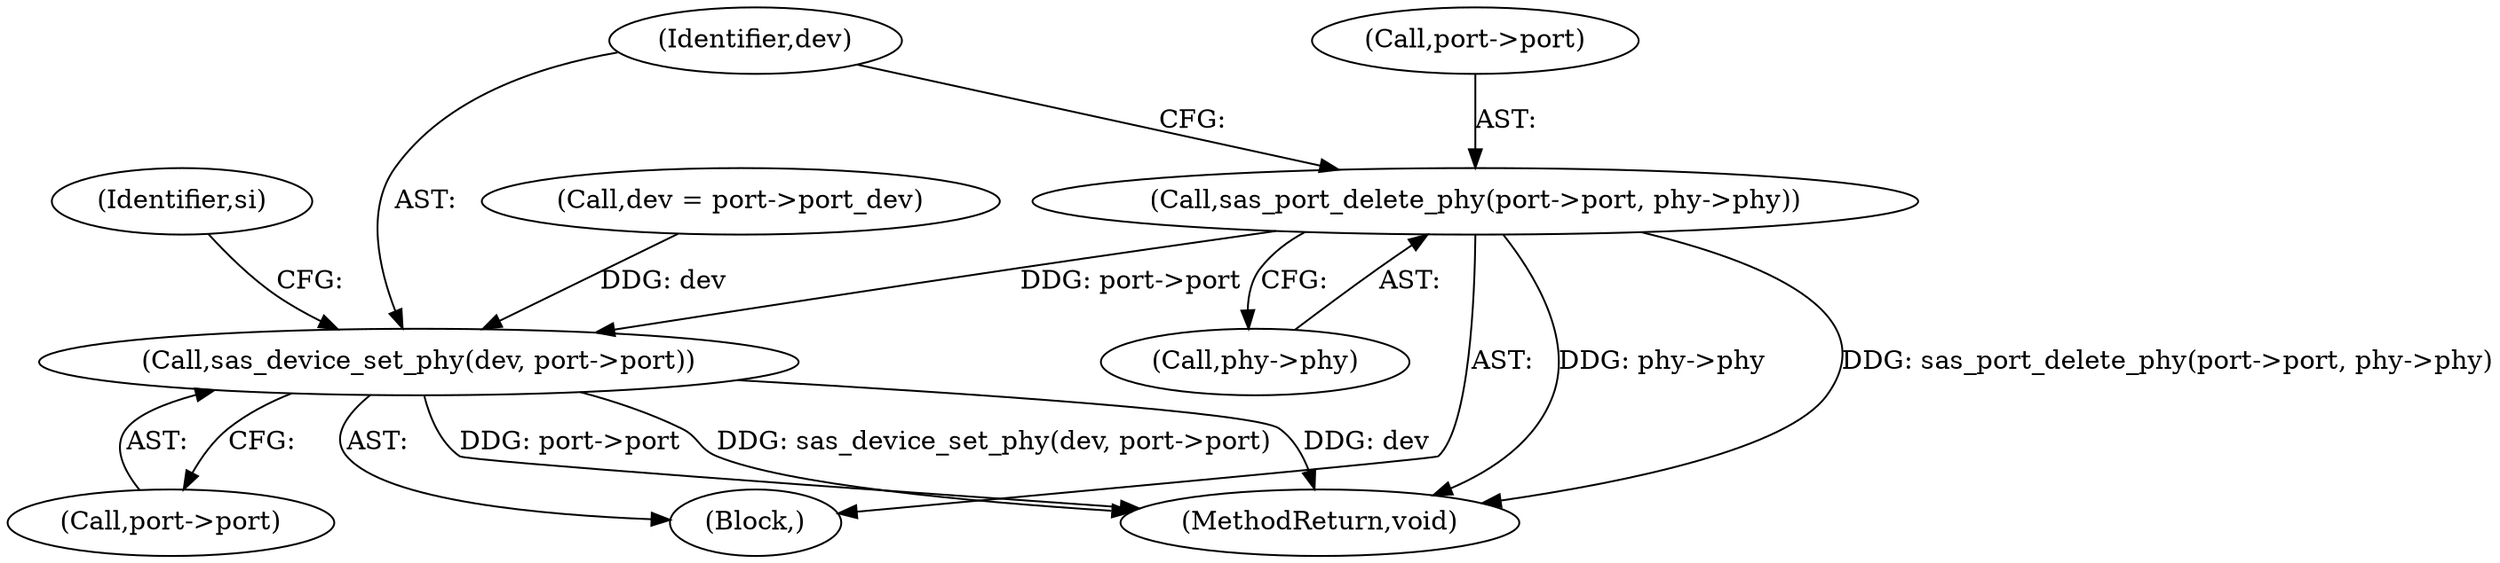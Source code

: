 digraph "0_linux_0558f33c06bb910e2879e355192227a8e8f0219d_9@API" {
"1000168" [label="(Call,sas_port_delete_phy(port->port, phy->phy))"];
"1000175" [label="(Call,sas_device_set_phy(dev, port->port))"];
"1000168" [label="(Call,sas_port_delete_phy(port->port, phy->phy))"];
"1000169" [label="(Call,port->port)"];
"1000177" [label="(Call,port->port)"];
"1000283" [label="(MethodReturn,void)"];
"1000167" [label="(Block,)"];
"1000175" [label="(Call,sas_device_set_phy(dev, port->port))"];
"1000183" [label="(Identifier,si)"];
"1000134" [label="(Call,dev = port->port_dev)"];
"1000176" [label="(Identifier,dev)"];
"1000172" [label="(Call,phy->phy)"];
"1000168" -> "1000167"  [label="AST: "];
"1000168" -> "1000172"  [label="CFG: "];
"1000169" -> "1000168"  [label="AST: "];
"1000172" -> "1000168"  [label="AST: "];
"1000176" -> "1000168"  [label="CFG: "];
"1000168" -> "1000283"  [label="DDG: sas_port_delete_phy(port->port, phy->phy)"];
"1000168" -> "1000283"  [label="DDG: phy->phy"];
"1000168" -> "1000175"  [label="DDG: port->port"];
"1000175" -> "1000167"  [label="AST: "];
"1000175" -> "1000177"  [label="CFG: "];
"1000176" -> "1000175"  [label="AST: "];
"1000177" -> "1000175"  [label="AST: "];
"1000183" -> "1000175"  [label="CFG: "];
"1000175" -> "1000283"  [label="DDG: dev"];
"1000175" -> "1000283"  [label="DDG: port->port"];
"1000175" -> "1000283"  [label="DDG: sas_device_set_phy(dev, port->port)"];
"1000134" -> "1000175"  [label="DDG: dev"];
}
